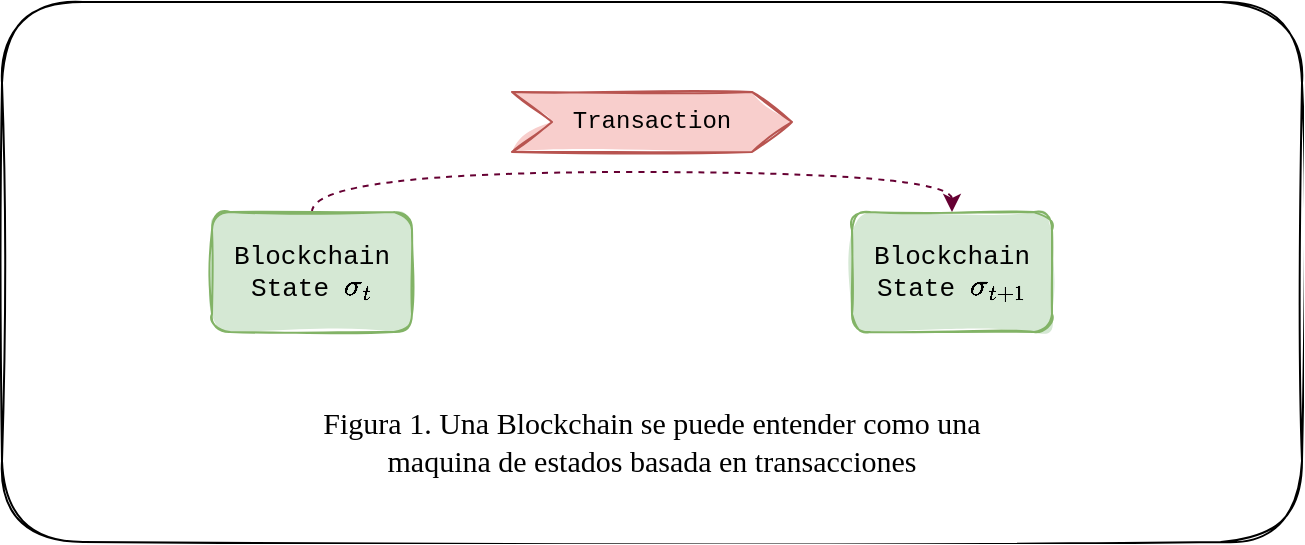 <mxfile version="21.1.1" type="device">
  <diagram id="I6mTqNFxRkKGehe-mBBv" name="Page-1">
    <mxGraphModel dx="2074" dy="799" grid="1" gridSize="10" guides="1" tooltips="1" connect="1" arrows="1" fold="1" page="1" pageScale="1" pageWidth="850" pageHeight="1100" math="1" shadow="0">
      <root>
        <mxCell id="0" />
        <mxCell id="1" parent="0" />
        <mxCell id="tZ6kM5p4ubWwltsxfKJq-12" value="" style="rounded=1;whiteSpace=wrap;html=1;sketch=1;fillStyle=solid;fontFamily=Times New Roman;fontSize=15;" parent="1" vertex="1">
          <mxGeometry x="55" y="115" width="650" height="270" as="geometry" />
        </mxCell>
        <mxCell id="tZ6kM5p4ubWwltsxfKJq-9" style="edgeStyle=orthogonalEdgeStyle;orthogonalLoop=1;jettySize=auto;html=1;exitX=0.5;exitY=0;exitDx=0;exitDy=0;entryX=0.5;entryY=0;entryDx=0;entryDy=0;fontFamily=Courier New;strokeColor=#660033;curved=1;dashed=1;" parent="1" source="tZ6kM5p4ubWwltsxfKJq-1" target="tZ6kM5p4ubWwltsxfKJq-8" edge="1">
          <mxGeometry relative="1" as="geometry" />
        </mxCell>
        <mxCell id="tZ6kM5p4ubWwltsxfKJq-1" value="&lt;font style=&quot;font-size: 13px;&quot; face=&quot;Courier New&quot;&gt;Blockchain State `\sigma_t`&lt;/font&gt;" style="rounded=1;whiteSpace=wrap;html=1;fillStyle=solid;fillColor=#d5e8d4;strokeColor=#82b366;sketch=1;" parent="1" vertex="1">
          <mxGeometry x="160" y="220" width="100" height="60" as="geometry" />
        </mxCell>
        <mxCell id="tZ6kM5p4ubWwltsxfKJq-8" value="&lt;font style=&quot;font-size: 13px;&quot; face=&quot;Courier New&quot;&gt;Blockchain State `\sigma_{t+1}`&lt;/font&gt;" style="rounded=1;whiteSpace=wrap;html=1;fillStyle=solid;fillColor=#d5e8d4;strokeColor=#82b366;sketch=1;" parent="1" vertex="1">
          <mxGeometry x="480" y="220" width="100" height="60" as="geometry" />
        </mxCell>
        <mxCell id="tZ6kM5p4ubWwltsxfKJq-10" value="Transaction" style="shape=step;perimeter=stepPerimeter;whiteSpace=wrap;html=1;fixedSize=1;sketch=1;fillStyle=solid;fontFamily=Courier New;fillColor=#f8cecc;strokeColor=#b85450;" parent="1" vertex="1">
          <mxGeometry x="310" y="160" width="140" height="30" as="geometry" />
        </mxCell>
        <mxCell id="tZ6kM5p4ubWwltsxfKJq-11" value="&lt;font style=&quot;font-size: 15px;&quot; face=&quot;Times New Roman&quot;&gt;Figura 1. Una Blockchain se puede entender como una maquina de estados basada en transacciones&lt;/font&gt;" style="text;html=1;strokeColor=none;fillColor=none;align=center;verticalAlign=middle;whiteSpace=wrap;rounded=0;sketch=1;fillStyle=solid;fontFamily=Courier New;fontSize=13;" parent="1" vertex="1">
          <mxGeometry x="190" y="320" width="380" height="30" as="geometry" />
        </mxCell>
      </root>
    </mxGraphModel>
  </diagram>
</mxfile>
